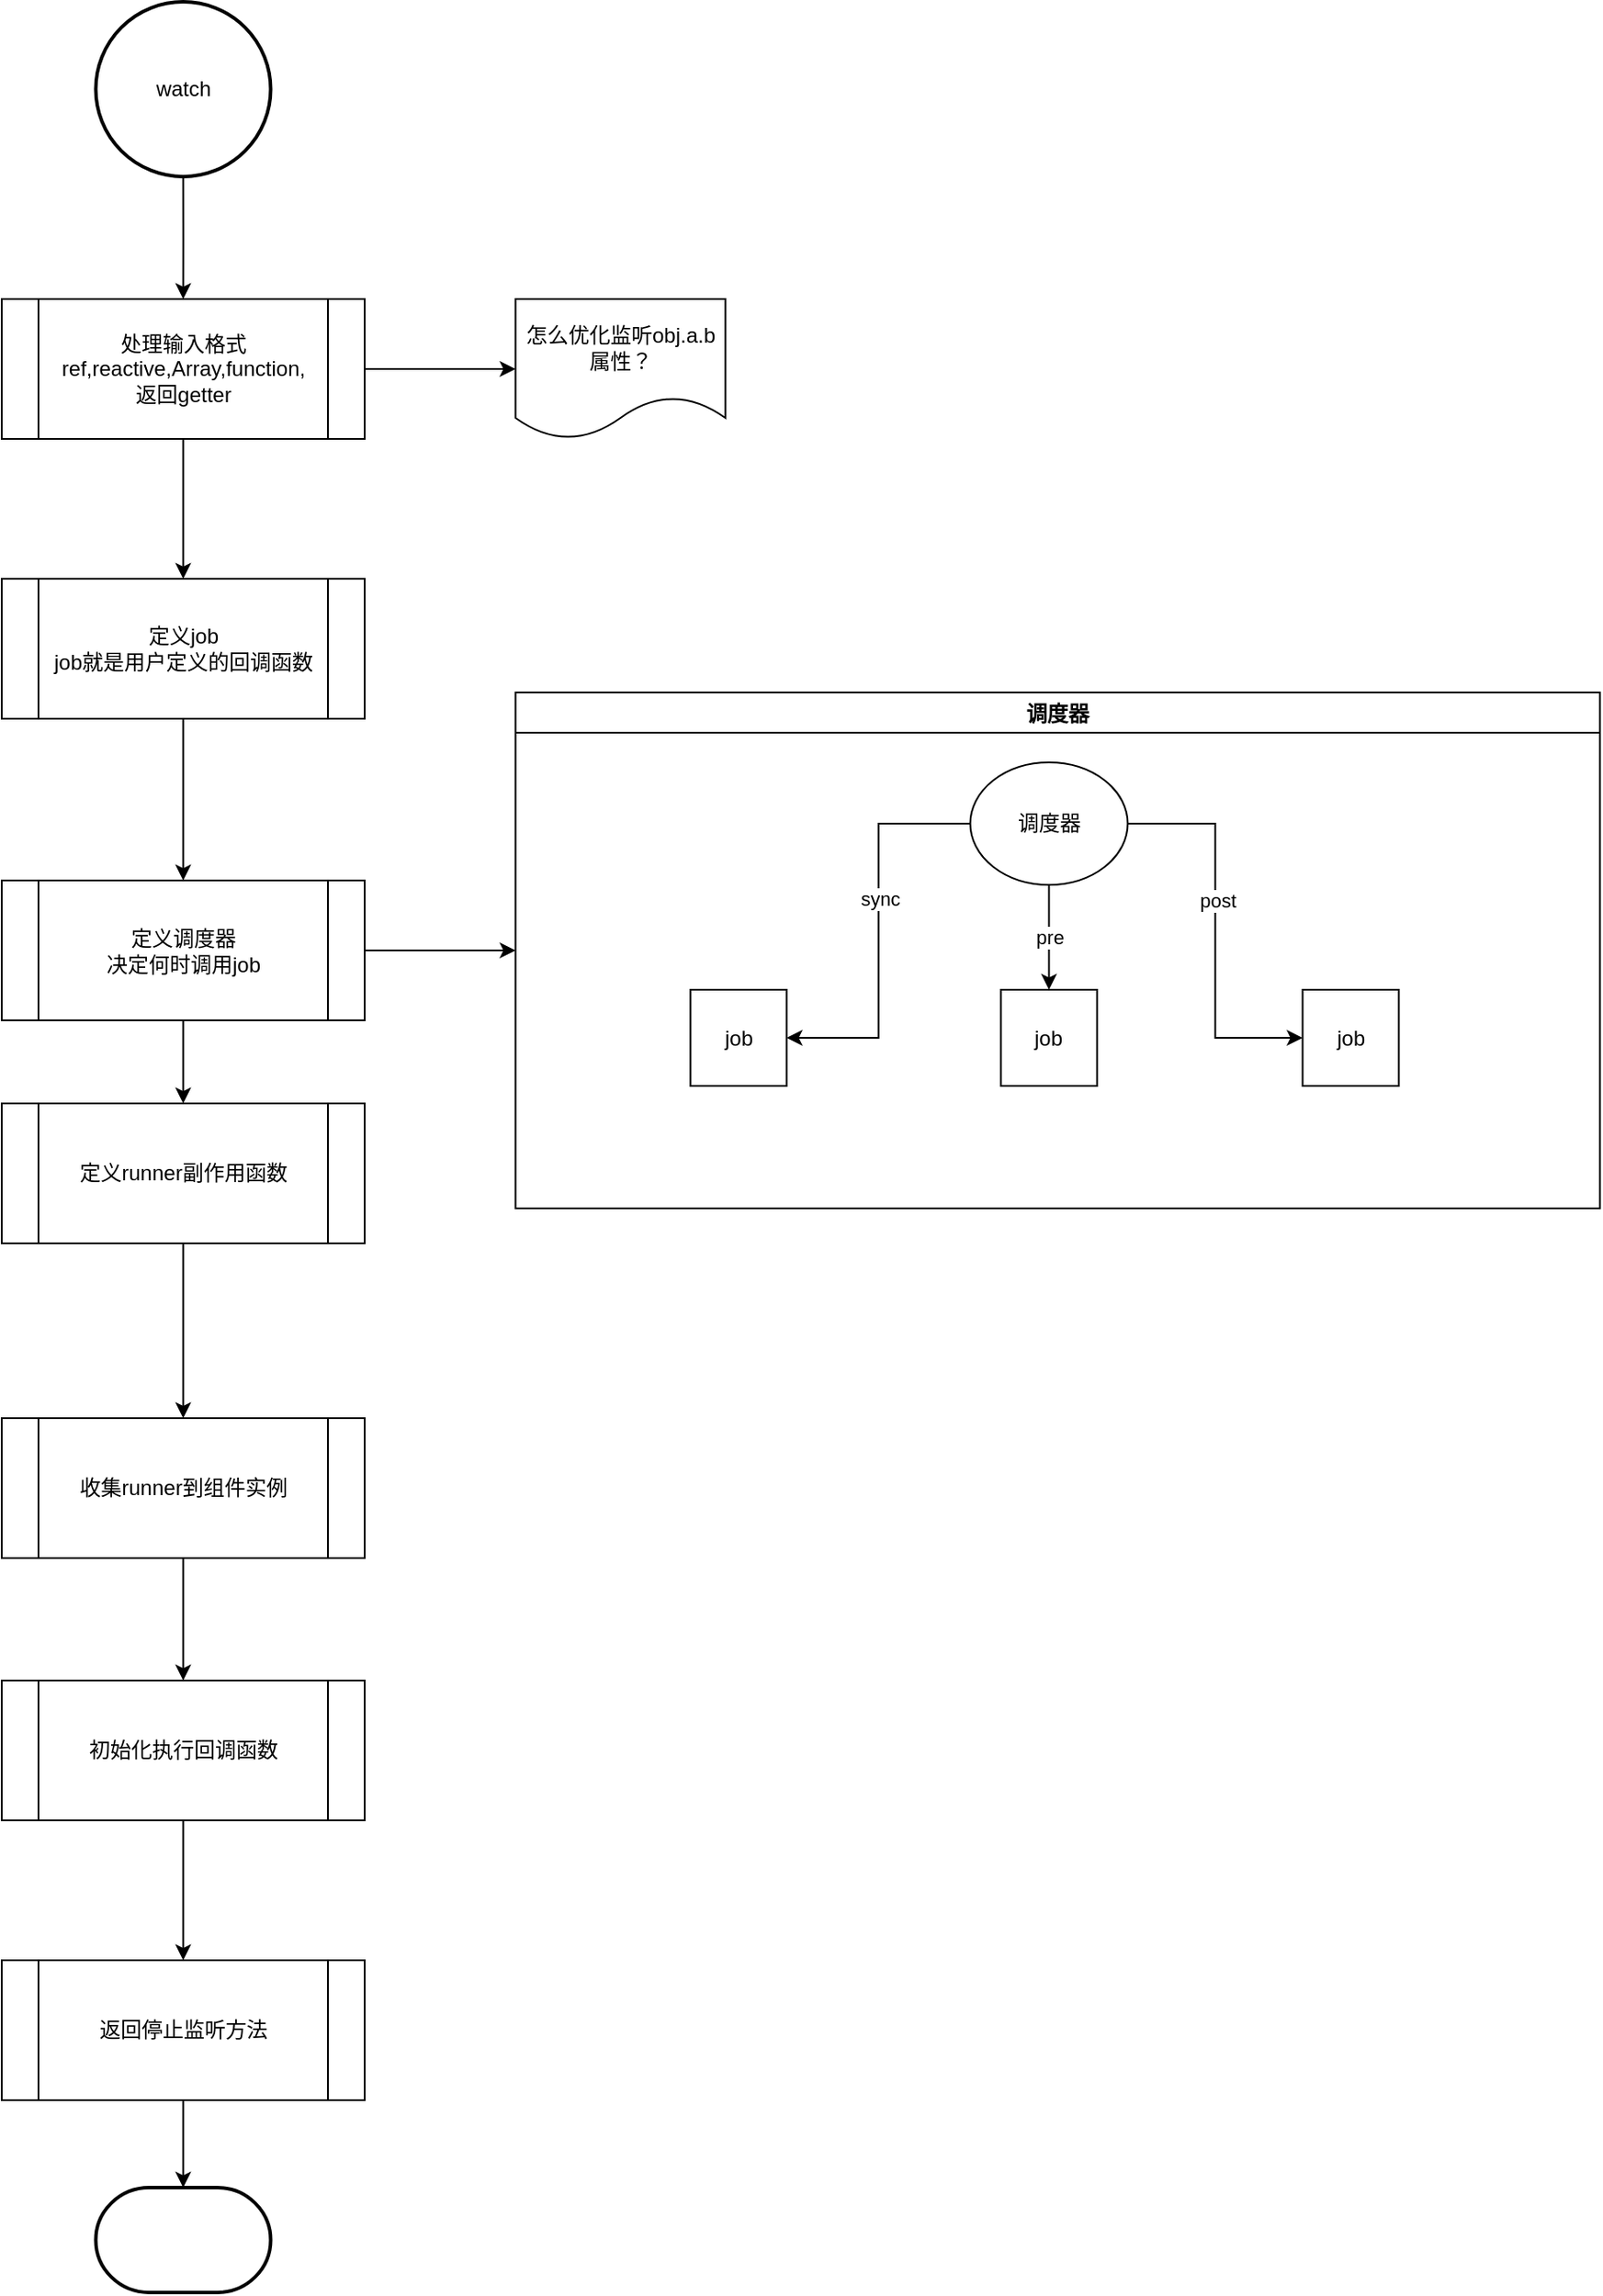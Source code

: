 <mxfile>
    <diagram id="a4sNAlAXMjK2hSArncFM" name="第 1 页">
        <mxGraphModel dx="831" dy="607" grid="1" gridSize="10" guides="1" tooltips="1" connect="1" arrows="1" fold="1" page="1" pageScale="1" pageWidth="827" pageHeight="1169" math="0" shadow="0">
            <root>
                <mxCell id="0"/>
                <mxCell id="1" parent="0"/>
                <mxCell id="3" value="" style="edgeStyle=orthogonalEdgeStyle;rounded=0;orthogonalLoop=1;jettySize=auto;html=1;exitX=0.5;exitY=1;exitDx=0;exitDy=0;exitPerimeter=0;" edge="1" parent="1" source="34" target="6">
                    <mxGeometry relative="1" as="geometry">
                        <mxPoint x="153.75" y="150" as="sourcePoint"/>
                    </mxGeometry>
                </mxCell>
                <mxCell id="4" value="" style="edgeStyle=orthogonalEdgeStyle;rounded=0;orthogonalLoop=1;jettySize=auto;html=1;" edge="1" parent="1" source="6" target="7">
                    <mxGeometry relative="1" as="geometry"/>
                </mxCell>
                <mxCell id="5" value="" style="edgeStyle=orthogonalEdgeStyle;rounded=0;orthogonalLoop=1;jettySize=auto;html=1;" edge="1" parent="1" source="6" target="9">
                    <mxGeometry relative="1" as="geometry"/>
                </mxCell>
                <mxCell id="6" value="处理输入格式&lt;br&gt;ref,reactive,Array,function,&lt;br&gt;返回getter" style="shape=process;whiteSpace=wrap;html=1;backgroundOutline=1;" vertex="1" parent="1">
                    <mxGeometry x="50" y="230" width="207.5" height="80" as="geometry"/>
                </mxCell>
                <mxCell id="7" value="怎么优化监听obj.a.b属性？" style="shape=document;whiteSpace=wrap;html=1;boundedLbl=1;" vertex="1" parent="1">
                    <mxGeometry x="343.75" y="230" width="120" height="80" as="geometry"/>
                </mxCell>
                <mxCell id="8" value="" style="edgeStyle=orthogonalEdgeStyle;rounded=0;orthogonalLoop=1;jettySize=auto;html=1;" edge="1" parent="1" source="9" target="12">
                    <mxGeometry relative="1" as="geometry"/>
                </mxCell>
                <mxCell id="9" value="定义job&lt;br&gt;job就是用户定义的回调函数" style="shape=process;whiteSpace=wrap;html=1;backgroundOutline=1;" vertex="1" parent="1">
                    <mxGeometry x="50" y="390" width="207.5" height="80" as="geometry"/>
                </mxCell>
                <mxCell id="10" style="edgeStyle=orthogonalEdgeStyle;rounded=0;orthogonalLoop=1;jettySize=auto;html=1;entryX=0;entryY=0.5;entryDx=0;entryDy=0;" edge="1" parent="1" source="12" target="13">
                    <mxGeometry relative="1" as="geometry"/>
                </mxCell>
                <mxCell id="11" value="" style="edgeStyle=orthogonalEdgeStyle;rounded=0;orthogonalLoop=1;jettySize=auto;html=1;" edge="1" parent="1" source="12" target="24">
                    <mxGeometry relative="1" as="geometry"/>
                </mxCell>
                <mxCell id="12" value="定义调度器&lt;br&gt;决定何时调用job" style="shape=process;whiteSpace=wrap;html=1;backgroundOutline=1;" vertex="1" parent="1">
                    <mxGeometry x="50" y="562.5" width="207.5" height="80" as="geometry"/>
                </mxCell>
                <mxCell id="13" value="调度器" style="swimlane;" vertex="1" parent="1">
                    <mxGeometry x="343.75" y="455" width="620" height="295" as="geometry"/>
                </mxCell>
                <mxCell id="14" style="edgeStyle=orthogonalEdgeStyle;rounded=0;orthogonalLoop=1;jettySize=auto;html=1;entryX=1;entryY=0.5;entryDx=0;entryDy=0;" edge="1" parent="13" source="19" target="20">
                    <mxGeometry relative="1" as="geometry"/>
                </mxCell>
                <mxCell id="15" value="sync" style="edgeLabel;html=1;align=center;verticalAlign=middle;resizable=0;points=[];" vertex="1" connectable="0" parent="14">
                    <mxGeometry x="-0.16" relative="1" as="geometry">
                        <mxPoint as="offset"/>
                    </mxGeometry>
                </mxCell>
                <mxCell id="16" value="pre" style="edgeStyle=orthogonalEdgeStyle;rounded=0;orthogonalLoop=1;jettySize=auto;html=1;entryX=0.5;entryY=0;entryDx=0;entryDy=0;" edge="1" parent="13" source="19" target="21">
                    <mxGeometry relative="1" as="geometry"/>
                </mxCell>
                <mxCell id="17" style="edgeStyle=orthogonalEdgeStyle;rounded=0;orthogonalLoop=1;jettySize=auto;html=1;entryX=0;entryY=0.5;entryDx=0;entryDy=0;" edge="1" parent="13" source="19" target="22">
                    <mxGeometry relative="1" as="geometry"/>
                </mxCell>
                <mxCell id="18" value="post" style="edgeLabel;html=1;align=center;verticalAlign=middle;resizable=0;points=[];" vertex="1" connectable="0" parent="17">
                    <mxGeometry x="-0.155" y="1" relative="1" as="geometry">
                        <mxPoint as="offset"/>
                    </mxGeometry>
                </mxCell>
                <mxCell id="19" value="调度器" style="ellipse;whiteSpace=wrap;html=1;" vertex="1" parent="13">
                    <mxGeometry x="260" y="40" width="90" height="70" as="geometry"/>
                </mxCell>
                <mxCell id="20" value="job" style="whiteSpace=wrap;html=1;aspect=fixed;" vertex="1" parent="13">
                    <mxGeometry x="100" y="170" width="55" height="55" as="geometry"/>
                </mxCell>
                <mxCell id="21" value="&lt;span&gt;job&lt;/span&gt;" style="whiteSpace=wrap;html=1;aspect=fixed;" vertex="1" parent="13">
                    <mxGeometry x="277.5" y="170" width="55" height="55" as="geometry"/>
                </mxCell>
                <mxCell id="22" value="&lt;span&gt;job&lt;/span&gt;" style="whiteSpace=wrap;html=1;aspect=fixed;" vertex="1" parent="13">
                    <mxGeometry x="450" y="170" width="55" height="55" as="geometry"/>
                </mxCell>
                <mxCell id="23" value="" style="edgeStyle=orthogonalEdgeStyle;rounded=0;orthogonalLoop=1;jettySize=auto;html=1;entryX=0.5;entryY=0;entryDx=0;entryDy=0;" edge="1" parent="1" source="24" target="28">
                    <mxGeometry relative="1" as="geometry">
                        <mxPoint x="153.75" y="820" as="targetPoint"/>
                    </mxGeometry>
                </mxCell>
                <mxCell id="24" value="定义runner副作用函数" style="shape=process;whiteSpace=wrap;html=1;backgroundOutline=1;" vertex="1" parent="1">
                    <mxGeometry x="50" y="690" width="207.5" height="80" as="geometry"/>
                </mxCell>
                <mxCell id="27" value="" style="edgeStyle=orthogonalEdgeStyle;rounded=0;orthogonalLoop=1;jettySize=auto;html=1;" edge="1" parent="1" source="28" target="30">
                    <mxGeometry relative="1" as="geometry"/>
                </mxCell>
                <mxCell id="28" value="收集runner到组件实例" style="shape=process;whiteSpace=wrap;html=1;backgroundOutline=1;" vertex="1" parent="1">
                    <mxGeometry x="50" y="870" width="207.5" height="80" as="geometry"/>
                </mxCell>
                <mxCell id="29" value="" style="edgeStyle=orthogonalEdgeStyle;rounded=0;orthogonalLoop=1;jettySize=auto;html=1;" edge="1" parent="1" source="30" target="32">
                    <mxGeometry relative="1" as="geometry"/>
                </mxCell>
                <mxCell id="30" value="初始化执行回调函数" style="shape=process;whiteSpace=wrap;html=1;backgroundOutline=1;" vertex="1" parent="1">
                    <mxGeometry x="50" y="1020" width="207.5" height="80" as="geometry"/>
                </mxCell>
                <mxCell id="31" style="edgeStyle=orthogonalEdgeStyle;rounded=0;orthogonalLoop=1;jettySize=auto;html=1;entryX=0.5;entryY=0;entryDx=0;entryDy=0;entryPerimeter=0;" edge="1" parent="1" source="32" target="33">
                    <mxGeometry relative="1" as="geometry">
                        <mxPoint x="153.75" y="1300" as="targetPoint"/>
                    </mxGeometry>
                </mxCell>
                <mxCell id="32" value="返回停止监听方法" style="shape=process;whiteSpace=wrap;html=1;backgroundOutline=1;" vertex="1" parent="1">
                    <mxGeometry x="50" y="1180" width="207.5" height="80" as="geometry"/>
                </mxCell>
                <mxCell id="33" value="" style="strokeWidth=2;html=1;shape=mxgraph.flowchart.terminator;whiteSpace=wrap;" vertex="1" parent="1">
                    <mxGeometry x="103.75" y="1310" width="100" height="60" as="geometry"/>
                </mxCell>
                <mxCell id="34" value="&lt;span&gt;watch&lt;/span&gt;" style="strokeWidth=2;html=1;shape=mxgraph.flowchart.start_2;whiteSpace=wrap;" vertex="1" parent="1">
                    <mxGeometry x="103.75" y="60" width="100" height="100" as="geometry"/>
                </mxCell>
            </root>
        </mxGraphModel>
    </diagram>
</mxfile>